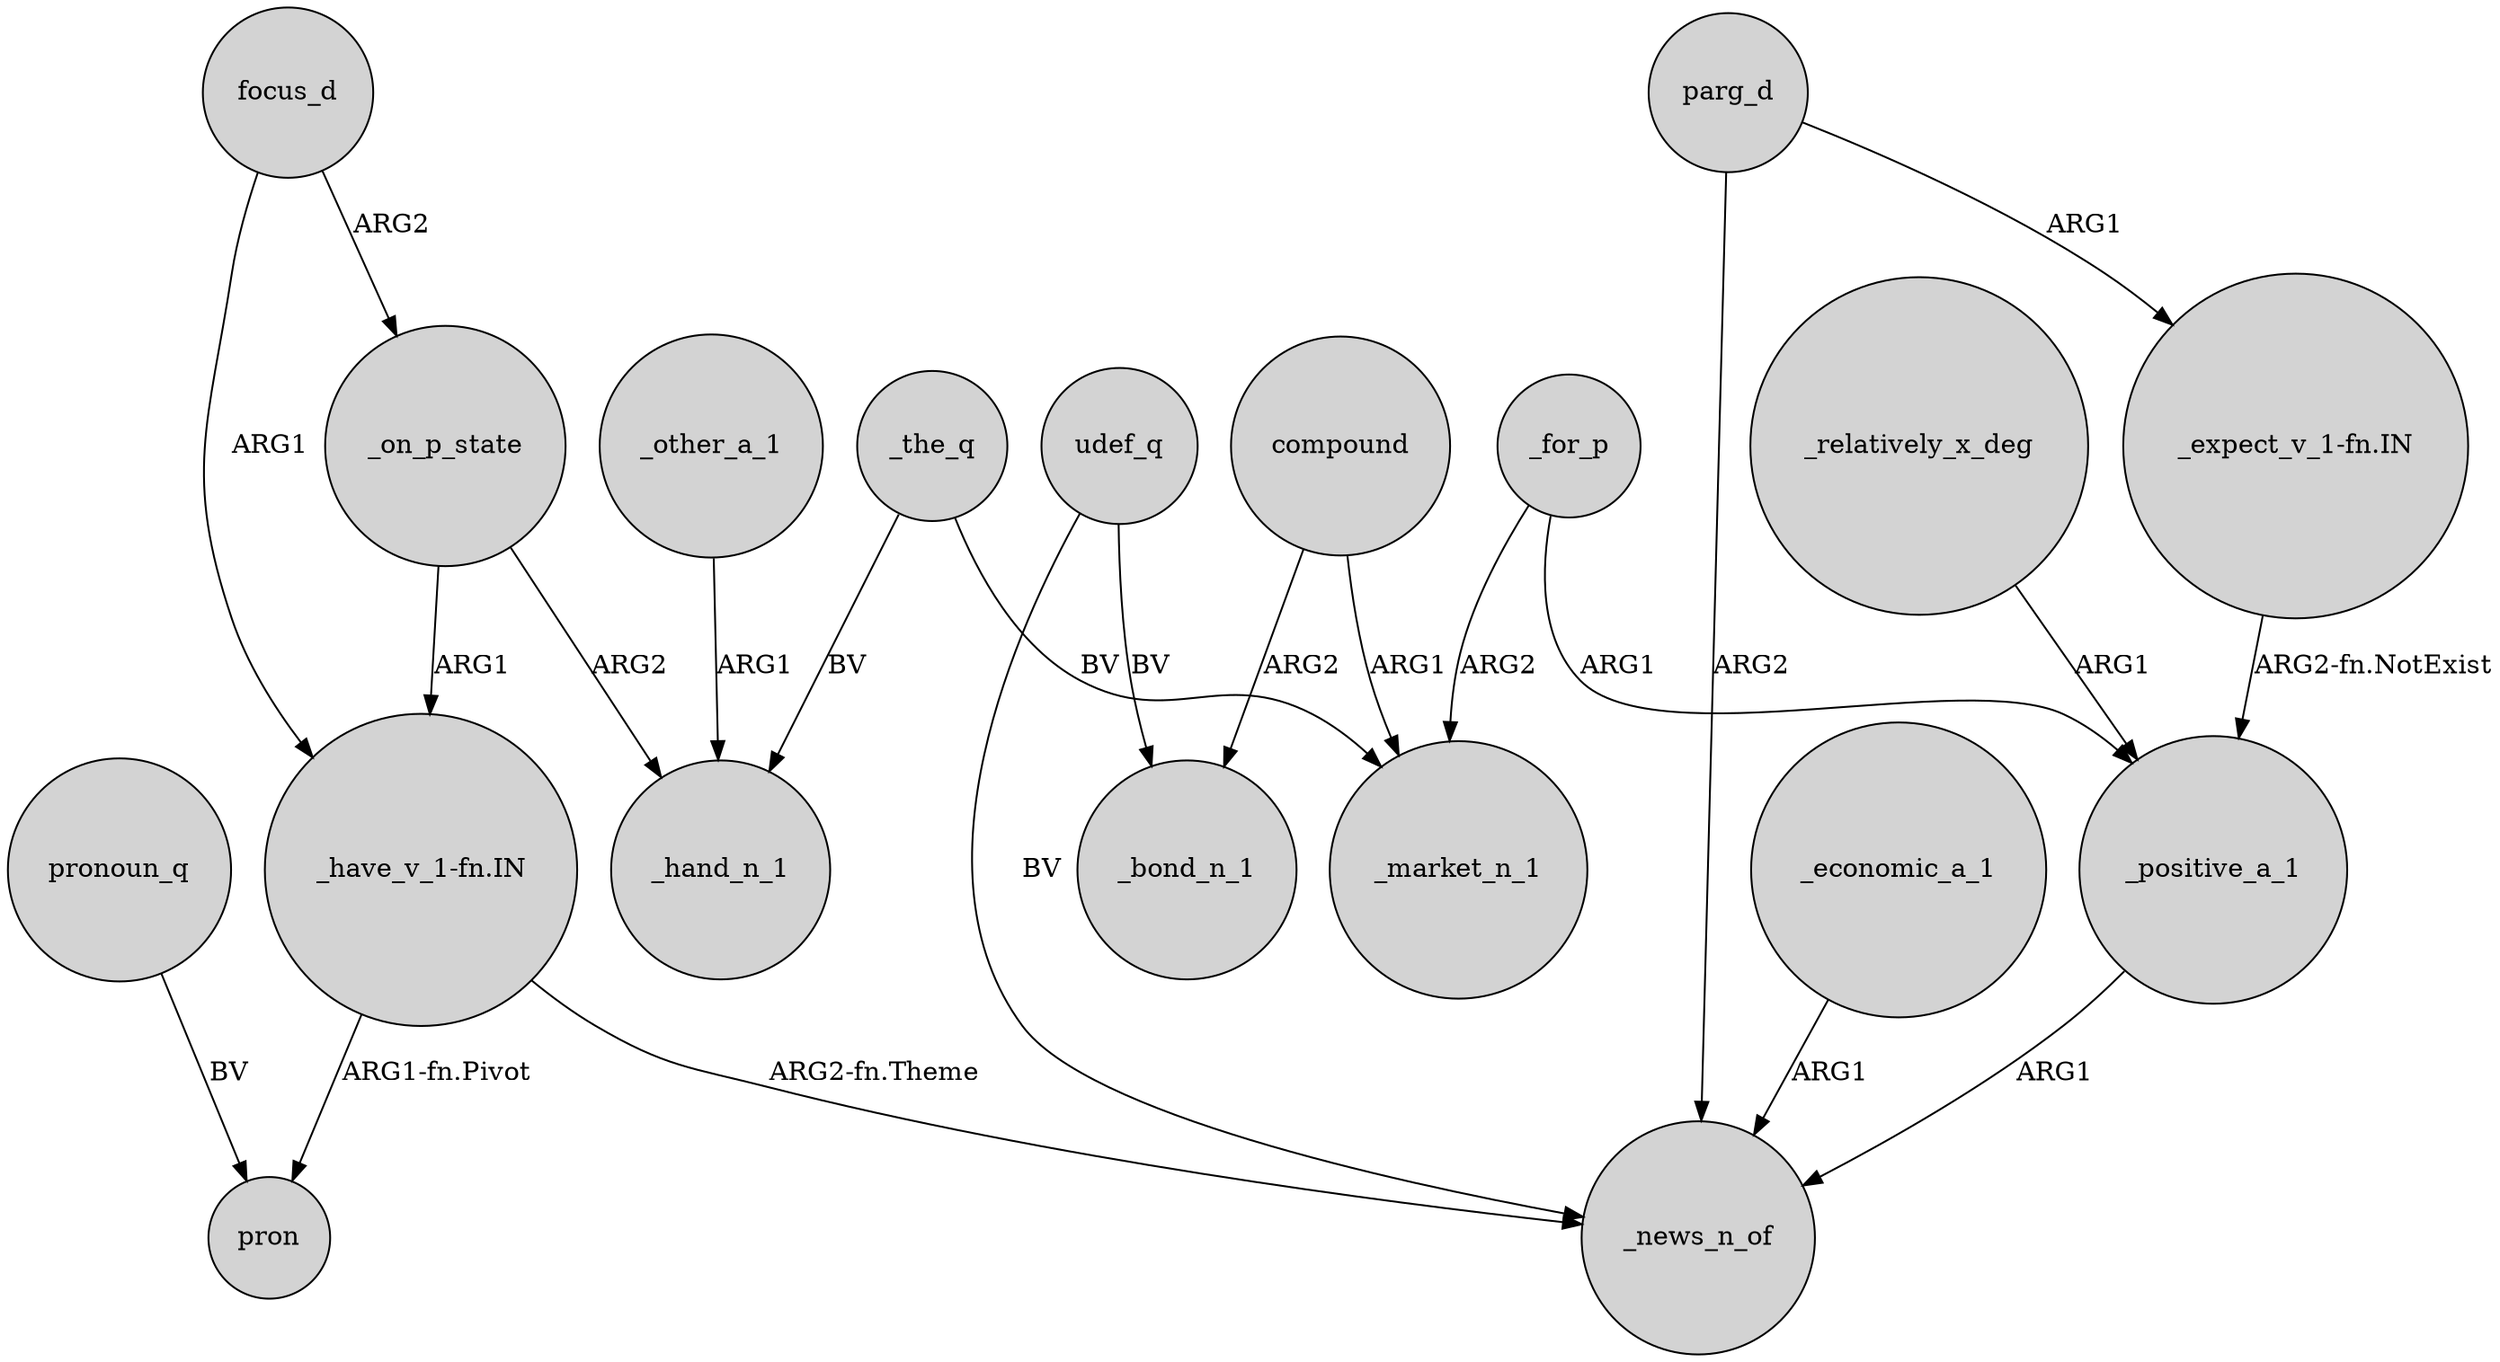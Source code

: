 digraph {
	node [shape=circle style=filled]
	focus_d -> "_have_v_1-fn.IN" [label=ARG1]
	focus_d -> _on_p_state [label=ARG2]
	"_have_v_1-fn.IN" -> pron [label="ARG1-fn.Pivot"]
	_relatively_x_deg -> _positive_a_1 [label=ARG1]
	_the_q -> _hand_n_1 [label=BV]
	_other_a_1 -> _hand_n_1 [label=ARG1]
	pronoun_q -> pron [label=BV]
	udef_q -> _bond_n_1 [label=BV]
	_on_p_state -> _hand_n_1 [label=ARG2]
	_positive_a_1 -> _news_n_of [label=ARG1]
	_for_p -> _positive_a_1 [label=ARG1]
	parg_d -> "_expect_v_1-fn.IN" [label=ARG1]
	_for_p -> _market_n_1 [label=ARG2]
	_on_p_state -> "_have_v_1-fn.IN" [label=ARG1]
	compound -> _bond_n_1 [label=ARG2]
	_economic_a_1 -> _news_n_of [label=ARG1]
	"_expect_v_1-fn.IN" -> _positive_a_1 [label="ARG2-fn.NotExist"]
	udef_q -> _news_n_of [label=BV]
	parg_d -> _news_n_of [label=ARG2]
	compound -> _market_n_1 [label=ARG1]
	"_have_v_1-fn.IN" -> _news_n_of [label="ARG2-fn.Theme"]
	_the_q -> _market_n_1 [label=BV]
}
